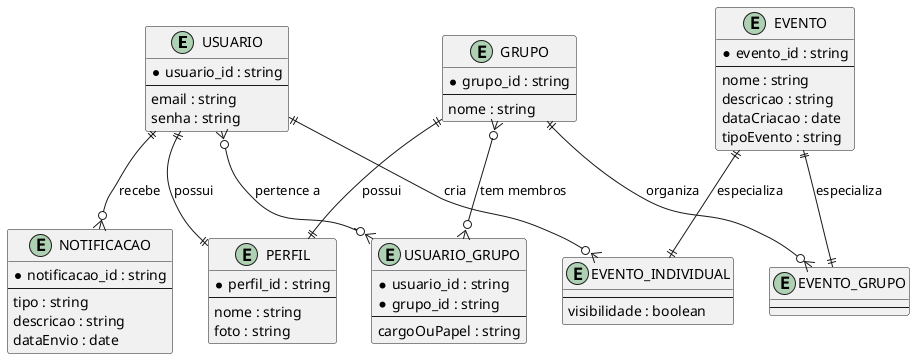 @startuml
entity USUARIO {
  * usuario_id : string
  --
  email : string
  senha : string
}

entity PERFIL {
  * perfil_id : string
  --
  nome : string
  foto : string
}

entity NOTIFICACAO {
  * notificacao_id : string
  --
  tipo : string
  descricao : string
  dataEnvio : date
}

entity EVENTO {
  * evento_id : string
  --
  nome : string
  descricao : string
  dataCriacao : date
  tipoEvento : string
}

entity EVENTO_INDIVIDUAL {
  --
  visibilidade : boolean
}

entity EVENTO_GRUPO {
  --
  ' Atributos específicos de evento de grupo podem ser adicionados aqui
}

entity GRUPO {
  * grupo_id : string
  --
  nome : string
}

entity USUARIO_GRUPO {
  * usuario_id : string
  * grupo_id : string
  --
  cargoOuPapel : string
}

USUARIO ||--|| PERFIL : "possui"
USUARIO ||--o{ NOTIFICACAO : "recebe"
USUARIO ||--o{ EVENTO_INDIVIDUAL : "cria"
USUARIO }o--o{ USUARIO_GRUPO : "pertence a"
GRUPO }o--o{ USUARIO_GRUPO : "tem membros"
GRUPO ||--|| PERFIL : "possui"
GRUPO ||--o{ EVENTO_GRUPO : "organiza"
EVENTO ||--|| EVENTO_INDIVIDUAL : "especializa"
EVENTO ||--|| EVENTO_GRUPO : "especializa"
@enduml
